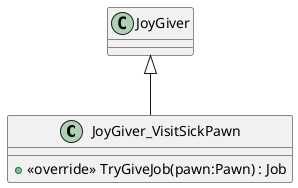 @startuml
class JoyGiver_VisitSickPawn {
    + <<override>> TryGiveJob(pawn:Pawn) : Job
}
JoyGiver <|-- JoyGiver_VisitSickPawn
@enduml
